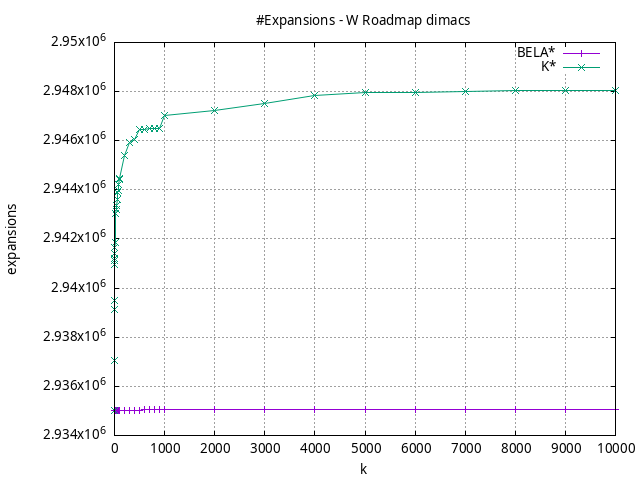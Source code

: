 #!/usr/bin/gnuplot
# -*- coding: utf-8 -*-
#
# results/roadmap/dimacs/W/USA-road-d.W.heuristic.expansions.gnuplot
#
# Started on 01/09/2024 14:40:39
# Author: Carlos Linares López
set grid
set xlabel "k"
set ylabel "expansions"

set title "#Expansions - W Roadmap dimacs"

set terminal png enhanced font "Ariel,10"
set output 'USA-road-d.W.heuristic.expansions.png'

plot "-" title "BELA*"      with linesp, "-" title "K*"      with linesp

	1 2935009.7
	2 2935010.33
	3 2935011.25
	4 2935012.09
	5 2935013.07
	6 2935013.4
	7 2935013.72
	8 2935014.2
	9 2935015.4
	10 2935015.62
	20 2935018.22
	30 2935020.14
	40 2935021.63
	50 2935022.85
	60 2935023.73
	70 2935024.46
	80 2935025.15
	90 2935026.07
	100 2935026.62
	200 2935030.82
	300 2935033.87
	400 2935035.92
	500 2935037.72
	600 2935039.04
	700 2935040.23
	800 2935041.26
	900 2935042.17
	1000 2935043.07
	2000 2935048.29
	3000 2935051.63
	4000 2935053.92
	5000 2935055.77
	6000 2935057.32
	7000 2935058.78
	8000 2935059.82
	9000 2935060.82
	10000 2935061.9
end
	1 2935011.41
	2 2937046.52
	3 2939132.84
	4 2939497.62
	5 2940943.68
	6 2941109.85
	7 2941220.4
	8 2941408.37
	9 2941654.78
	10 2941842.89
	20 2943024.98
	30 2943220.86
	40 2943371.63
	50 2943598.51
	60 2943907.97
	70 2943988.28
	80 2944205.47
	90 2944425.11
	100 2944443.61
	200 2945388.26
	300 2945940.65
	400 2946058.18
	500 2946445.03
	600 2946469.16
	700 2946494.42
	800 2946498.49
	900 2946499.83
	1000 2947045.05
	2000 2947246.09
	3000 2947513.55
	4000 2947829.48
	5000 2947956.5
	6000 2947971.85
	7000 2948006.54
	8000 2948056.66
	9000 2948058.69
	10000 2948059.78
end
